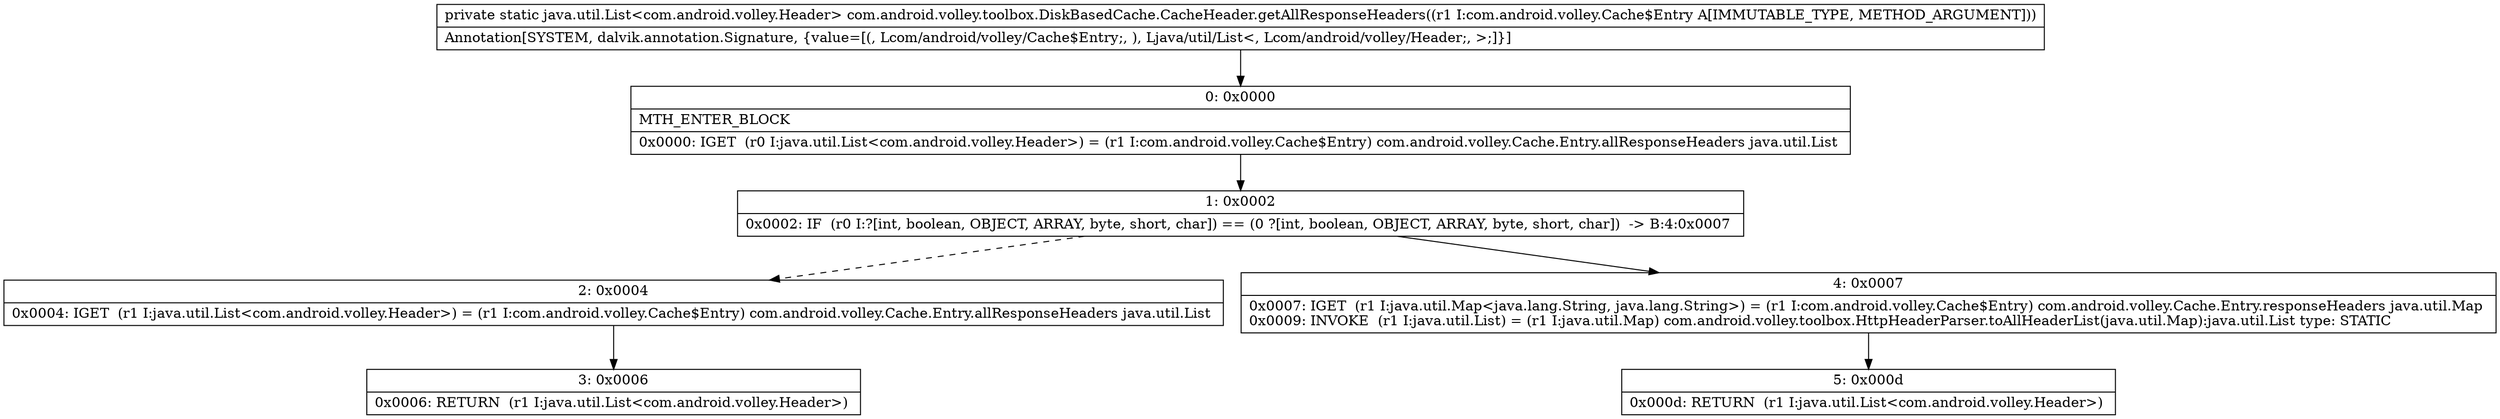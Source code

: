 digraph "CFG forcom.android.volley.toolbox.DiskBasedCache.CacheHeader.getAllResponseHeaders(Lcom\/android\/volley\/Cache$Entry;)Ljava\/util\/List;" {
Node_0 [shape=record,label="{0\:\ 0x0000|MTH_ENTER_BLOCK\l|0x0000: IGET  (r0 I:java.util.List\<com.android.volley.Header\>) = (r1 I:com.android.volley.Cache$Entry) com.android.volley.Cache.Entry.allResponseHeaders java.util.List \l}"];
Node_1 [shape=record,label="{1\:\ 0x0002|0x0002: IF  (r0 I:?[int, boolean, OBJECT, ARRAY, byte, short, char]) == (0 ?[int, boolean, OBJECT, ARRAY, byte, short, char])  \-\> B:4:0x0007 \l}"];
Node_2 [shape=record,label="{2\:\ 0x0004|0x0004: IGET  (r1 I:java.util.List\<com.android.volley.Header\>) = (r1 I:com.android.volley.Cache$Entry) com.android.volley.Cache.Entry.allResponseHeaders java.util.List \l}"];
Node_3 [shape=record,label="{3\:\ 0x0006|0x0006: RETURN  (r1 I:java.util.List\<com.android.volley.Header\>) \l}"];
Node_4 [shape=record,label="{4\:\ 0x0007|0x0007: IGET  (r1 I:java.util.Map\<java.lang.String, java.lang.String\>) = (r1 I:com.android.volley.Cache$Entry) com.android.volley.Cache.Entry.responseHeaders java.util.Map \l0x0009: INVOKE  (r1 I:java.util.List) = (r1 I:java.util.Map) com.android.volley.toolbox.HttpHeaderParser.toAllHeaderList(java.util.Map):java.util.List type: STATIC \l}"];
Node_5 [shape=record,label="{5\:\ 0x000d|0x000d: RETURN  (r1 I:java.util.List\<com.android.volley.Header\>) \l}"];
MethodNode[shape=record,label="{private static java.util.List\<com.android.volley.Header\> com.android.volley.toolbox.DiskBasedCache.CacheHeader.getAllResponseHeaders((r1 I:com.android.volley.Cache$Entry A[IMMUTABLE_TYPE, METHOD_ARGUMENT]))  | Annotation[SYSTEM, dalvik.annotation.Signature, \{value=[(, Lcom\/android\/volley\/Cache$Entry;, ), Ljava\/util\/List\<, Lcom\/android\/volley\/Header;, \>;]\}]\l}"];
MethodNode -> Node_0;
Node_0 -> Node_1;
Node_1 -> Node_2[style=dashed];
Node_1 -> Node_4;
Node_2 -> Node_3;
Node_4 -> Node_5;
}


